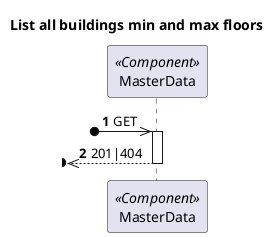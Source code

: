 @startuml
'https://plantuml.com/sequence-diagram

autonumber

skinparam packageStyle rect

title List all buildings min and max floors

participant "MasterData" as MD <<Component>>

?o->> MD : GET

activate MD
?o<<-- MD : 201|404
deactivate MD
@enduml

